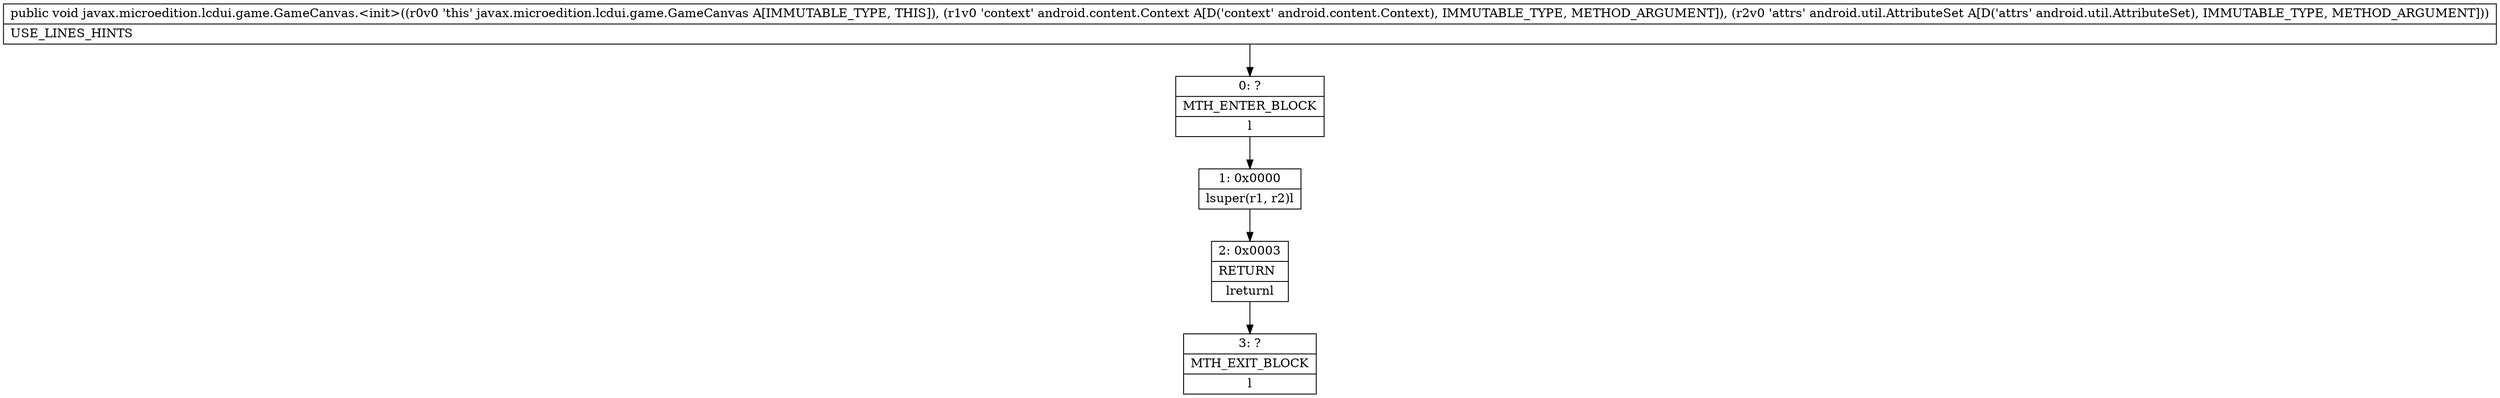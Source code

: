 digraph "CFG forjavax.microedition.lcdui.game.GameCanvas.\<init\>(Landroid\/content\/Context;Landroid\/util\/AttributeSet;)V" {
Node_0 [shape=record,label="{0\:\ ?|MTH_ENTER_BLOCK\l|l}"];
Node_1 [shape=record,label="{1\:\ 0x0000|lsuper(r1, r2)l}"];
Node_2 [shape=record,label="{2\:\ 0x0003|RETURN\l|lreturnl}"];
Node_3 [shape=record,label="{3\:\ ?|MTH_EXIT_BLOCK\l|l}"];
MethodNode[shape=record,label="{public void javax.microedition.lcdui.game.GameCanvas.\<init\>((r0v0 'this' javax.microedition.lcdui.game.GameCanvas A[IMMUTABLE_TYPE, THIS]), (r1v0 'context' android.content.Context A[D('context' android.content.Context), IMMUTABLE_TYPE, METHOD_ARGUMENT]), (r2v0 'attrs' android.util.AttributeSet A[D('attrs' android.util.AttributeSet), IMMUTABLE_TYPE, METHOD_ARGUMENT]))  | USE_LINES_HINTS\l}"];
MethodNode -> Node_0;
Node_0 -> Node_1;
Node_1 -> Node_2;
Node_2 -> Node_3;
}

